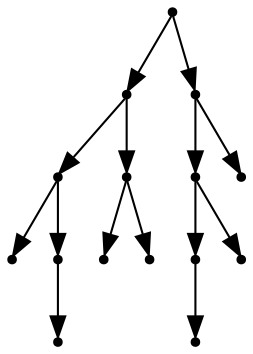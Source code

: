 digraph {
  14 [shape=point];
  7 [shape=point];
  3 [shape=point];
  0 [shape=point];
  2 [shape=point];
  1 [shape=point];
  6 [shape=point];
  4 [shape=point];
  5 [shape=point];
  13 [shape=point];
  11 [shape=point];
  9 [shape=point];
  8 [shape=point];
  10 [shape=point];
  12 [shape=point];
14 -> 7;
7 -> 3;
3 -> 0;
3 -> 2;
2 -> 1;
7 -> 6;
6 -> 4;
6 -> 5;
14 -> 13;
13 -> 11;
11 -> 9;
9 -> 8;
11 -> 10;
13 -> 12;
}
